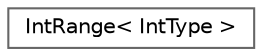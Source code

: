 digraph "Graphical Class Hierarchy"
{
 // LATEX_PDF_SIZE
  bgcolor="transparent";
  edge [fontname=Helvetica,fontsize=10,labelfontname=Helvetica,labelfontsize=10];
  node [fontname=Helvetica,fontsize=10,shape=box,height=0.2,width=0.4];
  rankdir="LR";
  Node0 [id="Node000000",label="IntRange\< IntType \>",height=0.2,width=0.4,color="grey40", fillcolor="white", style="filled",URL="$classFoam_1_1IntRange.html",tooltip="An interval of (signed) integers defined by a start and a size."];
}
